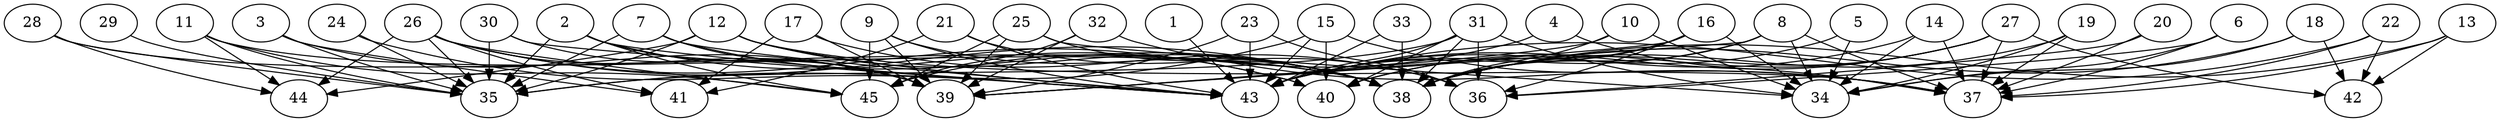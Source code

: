 // DAG automatically generated by daggen at Thu Oct  3 14:07:24 2019
// ./daggen --dot -n 45 --ccr 0.3 --fat 0.9 --regular 0.7 --density 0.5 --mindata 5242880 --maxdata 52428800 
digraph G {
  1 [size="135239680", alpha="0.19", expect_size="40571904"] 
  1 -> 43 [size ="40571904"]
  2 [size="122938027", alpha="0.11", expect_size="36881408"] 
  2 -> 35 [size ="36881408"]
  2 -> 39 [size ="36881408"]
  2 -> 40 [size ="36881408"]
  2 -> 43 [size ="36881408"]
  2 -> 45 [size ="36881408"]
  3 [size="119507627", alpha="0.16", expect_size="35852288"] 
  3 -> 35 [size ="35852288"]
  3 -> 39 [size ="35852288"]
  3 -> 41 [size ="35852288"]
  4 [size="87753387", alpha="0.10", expect_size="26326016"] 
  4 -> 37 [size ="26326016"]
  4 -> 45 [size ="26326016"]
  5 [size="139881813", alpha="0.08", expect_size="41964544"] 
  5 -> 34 [size ="41964544"]
  5 -> 40 [size ="41964544"]
  6 [size="59774293", alpha="0.08", expect_size="17932288"] 
  6 -> 34 [size ="17932288"]
  6 -> 36 [size ="17932288"]
  6 -> 37 [size ="17932288"]
  7 [size="124682240", alpha="0.03", expect_size="37404672"] 
  7 -> 35 [size ="37404672"]
  7 -> 38 [size ="37404672"]
  7 -> 39 [size ="37404672"]
  7 -> 43 [size ="37404672"]
  8 [size="171878400", alpha="0.17", expect_size="51563520"] 
  8 -> 34 [size ="51563520"]
  8 -> 37 [size ="51563520"]
  8 -> 38 [size ="51563520"]
  8 -> 39 [size ="51563520"]
  8 -> 43 [size ="51563520"]
  9 [size="73594880", alpha="0.18", expect_size="22078464"] 
  9 -> 38 [size ="22078464"]
  9 -> 39 [size ="22078464"]
  9 -> 43 [size ="22078464"]
  9 -> 45 [size ="22078464"]
  10 [size="169833813", alpha="0.11", expect_size="50950144"] 
  10 -> 34 [size ="50950144"]
  10 -> 38 [size ="50950144"]
  10 -> 39 [size ="50950144"]
  11 [size="87886507", alpha="0.03", expect_size="26365952"] 
  11 -> 35 [size ="26365952"]
  11 -> 38 [size ="26365952"]
  11 -> 44 [size ="26365952"]
  11 -> 45 [size ="26365952"]
  12 [size="79059627", alpha="0.07", expect_size="23717888"] 
  12 -> 35 [size ="23717888"]
  12 -> 37 [size ="23717888"]
  12 -> 38 [size ="23717888"]
  12 -> 43 [size ="23717888"]
  12 -> 44 [size ="23717888"]
  13 [size="163594240", alpha="0.17", expect_size="49078272"] 
  13 -> 37 [size ="49078272"]
  13 -> 38 [size ="49078272"]
  13 -> 42 [size ="49078272"]
  14 [size="132256427", alpha="0.01", expect_size="39676928"] 
  14 -> 34 [size ="39676928"]
  14 -> 37 [size ="39676928"]
  14 -> 43 [size ="39676928"]
  15 [size="53108053", alpha="0.14", expect_size="15932416"] 
  15 -> 35 [size ="15932416"]
  15 -> 37 [size ="15932416"]
  15 -> 40 [size ="15932416"]
  15 -> 43 [size ="15932416"]
  16 [size="116186453", alpha="0.02", expect_size="34855936"] 
  16 -> 34 [size ="34855936"]
  16 -> 36 [size ="34855936"]
  16 -> 38 [size ="34855936"]
  16 -> 39 [size ="34855936"]
  16 -> 43 [size ="34855936"]
  17 [size="20862293", alpha="0.11", expect_size="6258688"] 
  17 -> 36 [size ="6258688"]
  17 -> 39 [size ="6258688"]
  17 -> 41 [size ="6258688"]
  18 [size="47889067", alpha="0.09", expect_size="14366720"] 
  18 -> 34 [size ="14366720"]
  18 -> 38 [size ="14366720"]
  18 -> 42 [size ="14366720"]
  19 [size="21466453", alpha="0.17", expect_size="6439936"] 
  19 -> 34 [size ="6439936"]
  19 -> 37 [size ="6439936"]
  19 -> 38 [size ="6439936"]
  20 [size="160303787", alpha="0.05", expect_size="48091136"] 
  20 -> 36 [size ="48091136"]
  20 -> 37 [size ="48091136"]
  21 [size="90050560", alpha="0.08", expect_size="27015168"] 
  21 -> 36 [size ="27015168"]
  21 -> 41 [size ="27015168"]
  21 -> 43 [size ="27015168"]
  22 [size="115534507", alpha="0.05", expect_size="34660352"] 
  22 -> 37 [size ="34660352"]
  22 -> 42 [size ="34660352"]
  22 -> 43 [size ="34660352"]
  23 [size="169028267", alpha="0.14", expect_size="50708480"] 
  23 -> 36 [size ="50708480"]
  23 -> 39 [size ="50708480"]
  23 -> 43 [size ="50708480"]
  24 [size="148971520", alpha="0.12", expect_size="44691456"] 
  24 -> 35 [size ="44691456"]
  24 -> 43 [size ="44691456"]
  25 [size="153924267", alpha="0.06", expect_size="46177280"] 
  25 -> 34 [size ="46177280"]
  25 -> 38 [size ="46177280"]
  25 -> 39 [size ="46177280"]
  25 -> 45 [size ="46177280"]
  26 [size="110346240", alpha="0.05", expect_size="33103872"] 
  26 -> 35 [size ="33103872"]
  26 -> 38 [size ="33103872"]
  26 -> 39 [size ="33103872"]
  26 -> 40 [size ="33103872"]
  26 -> 41 [size ="33103872"]
  26 -> 44 [size ="33103872"]
  26 -> 45 [size ="33103872"]
  27 [size="123992747", alpha="0.18", expect_size="37197824"] 
  27 -> 37 [size ="37197824"]
  27 -> 38 [size ="37197824"]
  27 -> 40 [size ="37197824"]
  27 -> 42 [size ="37197824"]
  27 -> 43 [size ="37197824"]
  28 [size="51780267", alpha="0.11", expect_size="15534080"] 
  28 -> 35 [size ="15534080"]
  28 -> 38 [size ="15534080"]
  28 -> 44 [size ="15534080"]
  29 [size="126279680", alpha="0.11", expect_size="37883904"] 
  29 -> 35 [size ="37883904"]
  30 [size="105478827", alpha="0.10", expect_size="31643648"] 
  30 -> 35 [size ="31643648"]
  30 -> 39 [size ="31643648"]
  30 -> 43 [size ="31643648"]
  31 [size="147619840", alpha="0.18", expect_size="44285952"] 
  31 -> 34 [size ="44285952"]
  31 -> 35 [size ="44285952"]
  31 -> 36 [size ="44285952"]
  31 -> 38 [size ="44285952"]
  31 -> 40 [size ="44285952"]
  31 -> 43 [size ="44285952"]
  32 [size="55900160", alpha="0.13", expect_size="16770048"] 
  32 -> 37 [size ="16770048"]
  32 -> 39 [size ="16770048"]
  32 -> 45 [size ="16770048"]
  33 [size="93064533", alpha="0.08", expect_size="27919360"] 
  33 -> 38 [size ="27919360"]
  33 -> 43 [size ="27919360"]
  34 [size="46578347", alpha="0.17", expect_size="13973504"] 
  35 [size="143998293", alpha="0.10", expect_size="43199488"] 
  36 [size="35877547", alpha="0.16", expect_size="10763264"] 
  37 [size="79086933", alpha="0.03", expect_size="23726080"] 
  38 [size="66259627", alpha="0.13", expect_size="19877888"] 
  39 [size="151801173", alpha="0.04", expect_size="45540352"] 
  40 [size="77253973", alpha="0.13", expect_size="23176192"] 
  41 [size="152268800", alpha="0.11", expect_size="45680640"] 
  42 [size="132679680", alpha="0.02", expect_size="39803904"] 
  43 [size="80080213", alpha="0.12", expect_size="24024064"] 
  44 [size="140581547", alpha="0.19", expect_size="42174464"] 
  45 [size="114397867", alpha="0.03", expect_size="34319360"] 
}
